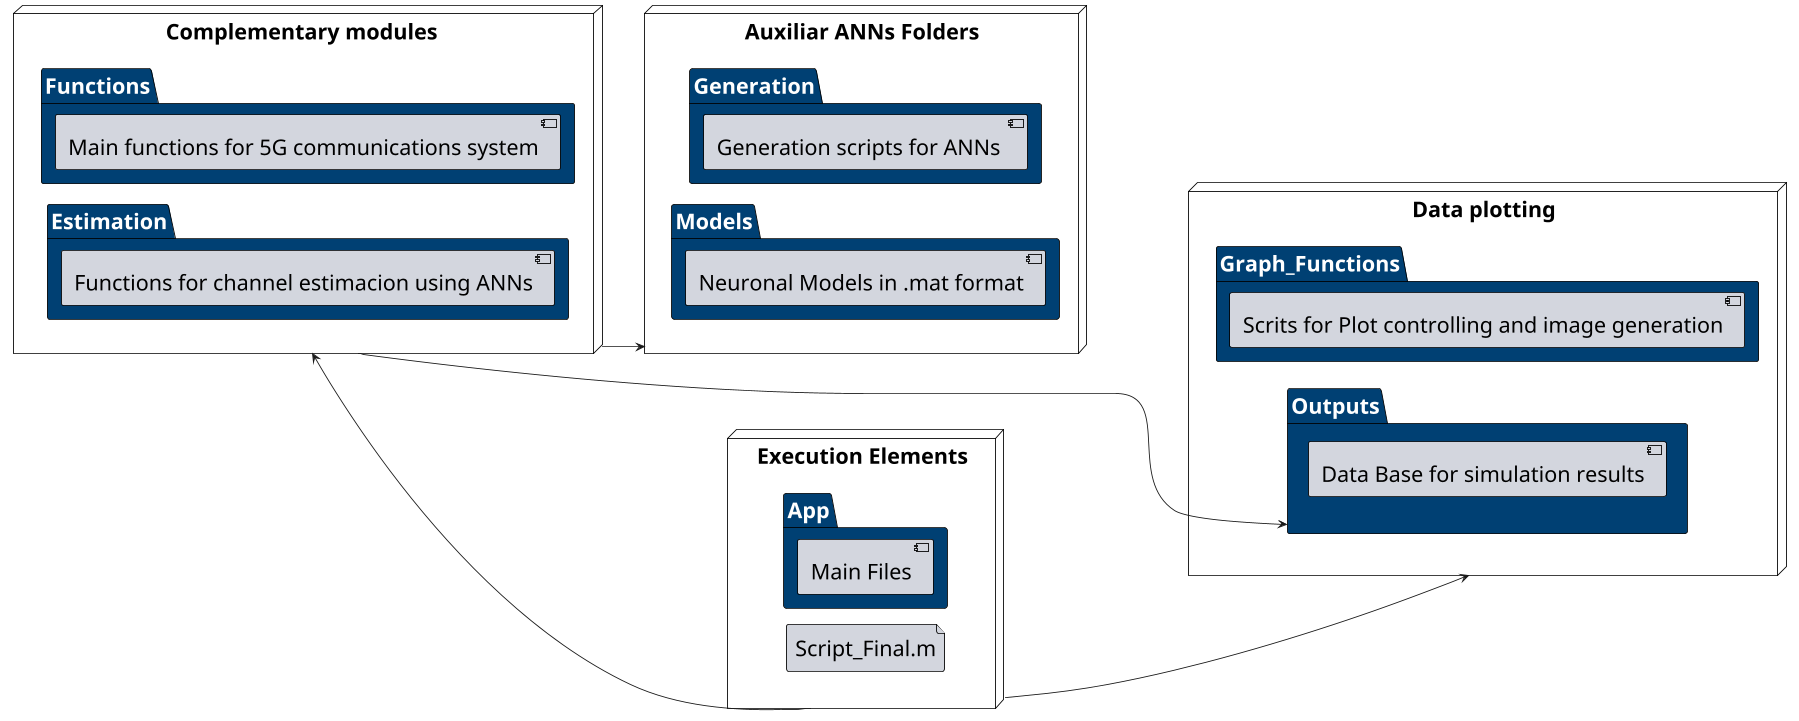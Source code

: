 @startuml FolderStructure
left to right direction
'top to bottom direction


skinparam defaultFontName Segoe UI
skinparam defaultFontSize 25
scale 1800*1800

<style>
    node {
        Fontcolor #000000
        LineThickness 1
        LineColor black
    }
    folder {
        Fontcolor  #FFFFFF
        BackGroundColor #004073
        LineThickness 1
        LineColor black
    }
    package {
        BackGroundColor #12bdb9
        LineThickness 1
        LineColor black
    }

    file {
        BackGroundColor #d3d6de
        LineThickness 1
        LineColor black
    }

    component{
        BackGroundColor #d3d6de
        LineThickness 1
        LineColor black
    }
</style>

node "Data plotting" as "Storage"{
    folder "Graph_Functions" {
        [Scrits for Plot controlling and image generation]
        ' file "about_us.mlp"
        ' file "NR5G.mlap"
    }
    folder "Outputs" {
        [Data Base for simulation results]
        '  file "about_uspp"
        ' file "NR5G.mp"
    }
}
together {
node "Auxiliar ANNs Folders" as "Aux_folder"{
    folder "Generation" {
        [Generation scripts for ANNs ]
    }
    folder "Models" {
        [Neuronal Models in .mat format]
        ' file "bouus.mlapp"
        ' file "R5G.mlapp"
    }
}

node "Complementary modules " as "Complements"{
    folder "Functions" {
        [Main functions for 5G communications system]
        ' file "bout_us.mlapp"
        'file "R5G.mlapp"
    }
    folder "Estimation" {
        [Functions for channel estimacion using ANNs]
        'file "aboutus.mlapp"
        ' file "NR5.mlapp"
    }
}
}
node "Execution Elements" as "Execution"{
    folder "App" {
        [Main Files]
        
        ' file "NR5G.mlapp"
        '  file "Complet_Simulation.m"
        '  file "App_Waterfall_Estimation_Time.m"
        '  file "Init_Parameters.m"
    }
    file Script_Final.m
}

'Define Relations
/'
-left-> left
-right-> right
-up-> up
-down-> down
Functions --left-> Outputs

Graph_Functions -> Outputs

Aux_folder -> Complements

'/

Complements <--down-  Execution
Complements ---> Aux_folder
Execution ----> Storage
Complements ------> Outputs

@enduml
